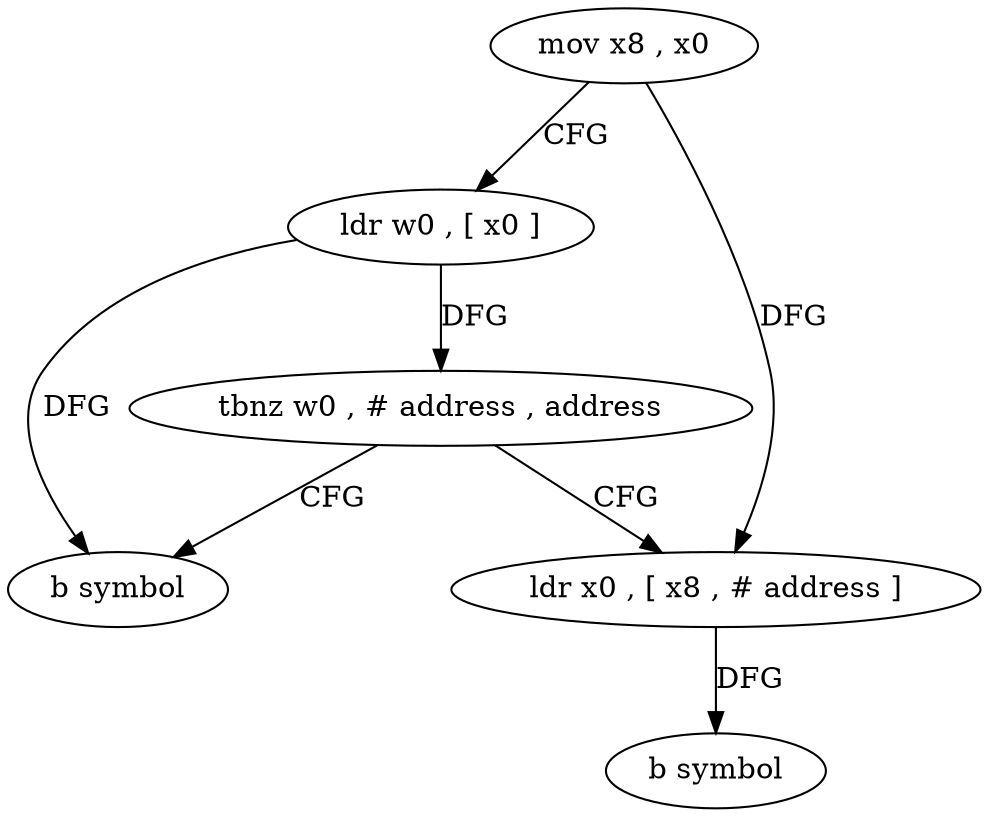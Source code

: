 digraph "func" {
"4230560" [label = "mov x8 , x0" ]
"4230564" [label = "ldr w0 , [ x0 ]" ]
"4230568" [label = "tbnz w0 , # address , address" ]
"4230576" [label = "ldr x0 , [ x8 , # address ]" ]
"4230572" [label = "b symbol" ]
"4230580" [label = "b symbol" ]
"4230560" -> "4230564" [ label = "CFG" ]
"4230560" -> "4230576" [ label = "DFG" ]
"4230564" -> "4230568" [ label = "DFG" ]
"4230564" -> "4230572" [ label = "DFG" ]
"4230568" -> "4230576" [ label = "CFG" ]
"4230568" -> "4230572" [ label = "CFG" ]
"4230576" -> "4230580" [ label = "DFG" ]
}
